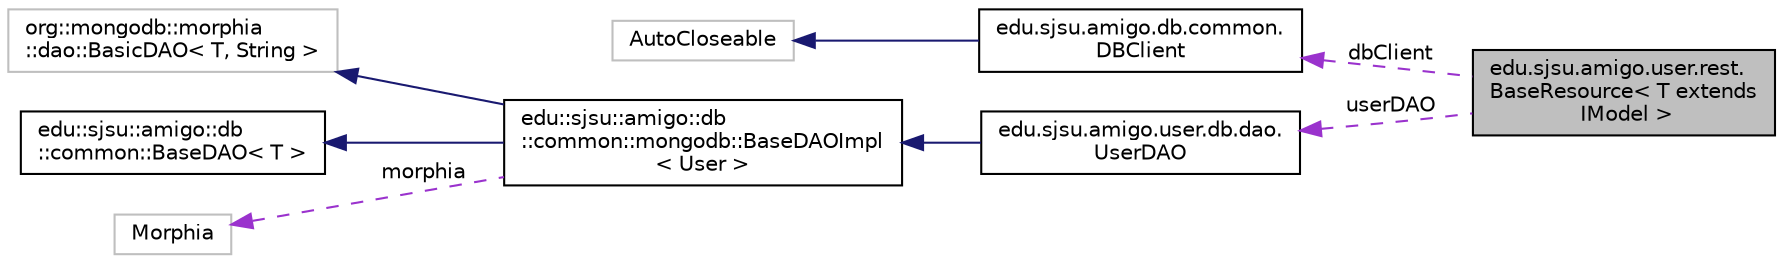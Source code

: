 digraph "edu.sjsu.amigo.user.rest.BaseResource&lt; T extends IModel &gt;"
{
  edge [fontname="Helvetica",fontsize="10",labelfontname="Helvetica",labelfontsize="10"];
  node [fontname="Helvetica",fontsize="10",shape=record];
  rankdir="LR";
  Node1 [label="edu.sjsu.amigo.user.rest.\lBaseResource\< T extends\l IModel \>",height=0.2,width=0.4,color="black", fillcolor="grey75", style="filled", fontcolor="black"];
  Node2 -> Node1 [dir="back",color="darkorchid3",fontsize="10",style="dashed",label=" dbClient" ,fontname="Helvetica"];
  Node2 [label="edu.sjsu.amigo.db.common.\lDBClient",height=0.2,width=0.4,color="black", fillcolor="white", style="filled",URL="$interfaceedu_1_1sjsu_1_1amigo_1_1db_1_1common_1_1_d_b_client.html"];
  Node3 -> Node2 [dir="back",color="midnightblue",fontsize="10",style="solid",fontname="Helvetica"];
  Node3 [label="AutoCloseable",height=0.2,width=0.4,color="grey75", fillcolor="white", style="filled"];
  Node4 -> Node1 [dir="back",color="darkorchid3",fontsize="10",style="dashed",label=" userDAO" ,fontname="Helvetica"];
  Node4 [label="edu.sjsu.amigo.user.db.dao.\lUserDAO",height=0.2,width=0.4,color="black", fillcolor="white", style="filled",URL="$classedu_1_1sjsu_1_1amigo_1_1user_1_1db_1_1dao_1_1_user_d_a_o.html"];
  Node5 -> Node4 [dir="back",color="midnightblue",fontsize="10",style="solid",fontname="Helvetica"];
  Node5 [label="edu::sjsu::amigo::db\l::common::mongodb::BaseDAOImpl\l\< User \>",height=0.2,width=0.4,color="black", fillcolor="white", style="filled",URL="$classedu_1_1sjsu_1_1amigo_1_1db_1_1common_1_1mongodb_1_1_base_d_a_o_impl.html"];
  Node6 -> Node5 [dir="back",color="midnightblue",fontsize="10",style="solid",fontname="Helvetica"];
  Node6 [label="org::mongodb::morphia\l::dao::BasicDAO\< T, String \>",height=0.2,width=0.4,color="grey75", fillcolor="white", style="filled"];
  Node7 -> Node5 [dir="back",color="midnightblue",fontsize="10",style="solid",fontname="Helvetica"];
  Node7 [label="edu::sjsu::amigo::db\l::common::BaseDAO\< T \>",height=0.2,width=0.4,color="black", fillcolor="white", style="filled",URL="$interfaceedu_1_1sjsu_1_1amigo_1_1db_1_1common_1_1_base_d_a_o.html"];
  Node8 -> Node5 [dir="back",color="darkorchid3",fontsize="10",style="dashed",label=" morphia" ,fontname="Helvetica"];
  Node8 [label="Morphia",height=0.2,width=0.4,color="grey75", fillcolor="white", style="filled"];
}
